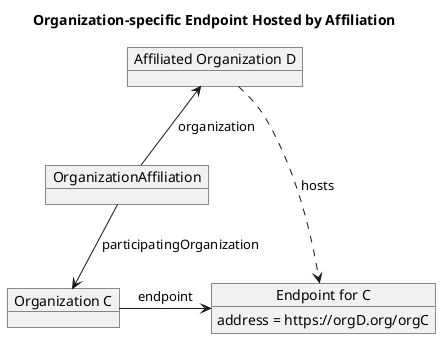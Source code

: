@startuml
hide footbox

title Organization-specific Endpoint Hosted by Affiliation

object "Organization C" as OrganizationC
object "Affiliated Organization D" as OrganizationD
object "OrganizationAffiliation" as OrgAff
object "Endpoint for C" as EndpointC
EndpointC : address = https://orgD.org/orgC

OrgAff --> OrganizationC : participatingOrganization
OrganizationD <-- OrgAff : organization
OrganizationC -> EndpointC : endpoint
OrganizationD ..> EndpointC : hosts

@enduml
